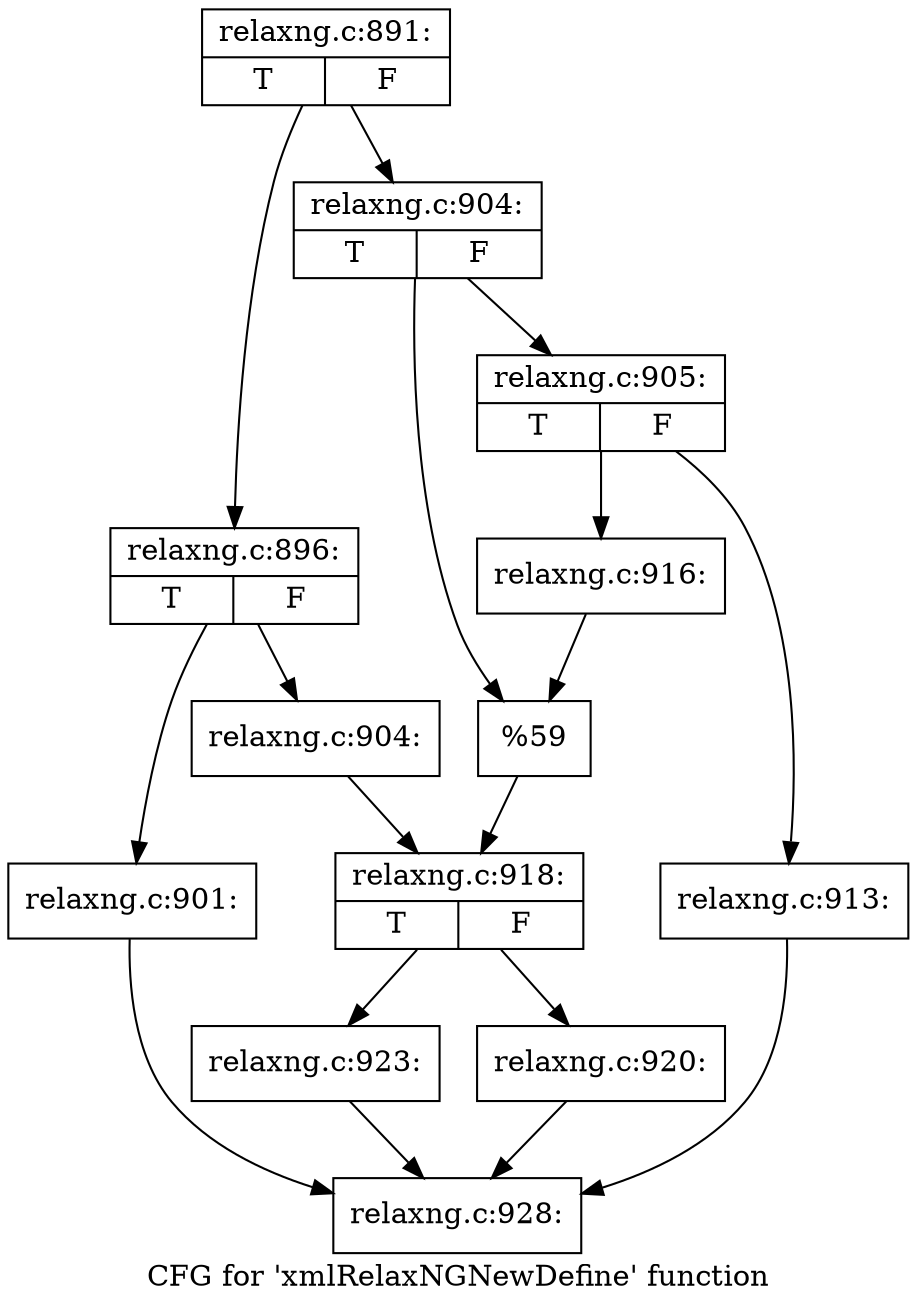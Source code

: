 digraph "CFG for 'xmlRelaxNGNewDefine' function" {
	label="CFG for 'xmlRelaxNGNewDefine' function";

	Node0x3e5b4c0 [shape=record,label="{relaxng.c:891:|{<s0>T|<s1>F}}"];
	Node0x3e5b4c0 -> Node0x3e5b900;
	Node0x3e5b4c0 -> Node0x3e5b9a0;
	Node0x3e5b900 [shape=record,label="{relaxng.c:896:|{<s0>T|<s1>F}}"];
	Node0x3e5b900 -> Node0x3e7a330;
	Node0x3e5b900 -> Node0x3e7a380;
	Node0x3e7a330 [shape=record,label="{relaxng.c:901:}"];
	Node0x3e7a330 -> Node0x3e61ff0;
	Node0x3e7a380 [shape=record,label="{relaxng.c:904:}"];
	Node0x3e7a380 -> Node0x3e5b950;
	Node0x3e5b9a0 [shape=record,label="{relaxng.c:904:|{<s0>T|<s1>F}}"];
	Node0x3e5b9a0 -> Node0x3e7add0;
	Node0x3e5b9a0 -> Node0x3e7ae20;
	Node0x3e7add0 [shape=record,label="{relaxng.c:905:|{<s0>T|<s1>F}}"];
	Node0x3e7add0 -> Node0x3e7c1f0;
	Node0x3e7add0 -> Node0x3e7c240;
	Node0x3e7c1f0 [shape=record,label="{relaxng.c:913:}"];
	Node0x3e7c1f0 -> Node0x3e61ff0;
	Node0x3e7c240 [shape=record,label="{relaxng.c:916:}"];
	Node0x3e7c240 -> Node0x3e7ae20;
	Node0x3e7ae20 [shape=record,label="{%59}"];
	Node0x3e7ae20 -> Node0x3e5b950;
	Node0x3e5b950 [shape=record,label="{relaxng.c:918:|{<s0>T|<s1>F}}"];
	Node0x3e5b950 -> Node0x3e7d020;
	Node0x3e5b950 -> Node0x3e7d070;
	Node0x3e7d020 [shape=record,label="{relaxng.c:920:}"];
	Node0x3e7d020 -> Node0x3e61ff0;
	Node0x3e7d070 [shape=record,label="{relaxng.c:923:}"];
	Node0x3e7d070 -> Node0x3e61ff0;
	Node0x3e61ff0 [shape=record,label="{relaxng.c:928:}"];
}
